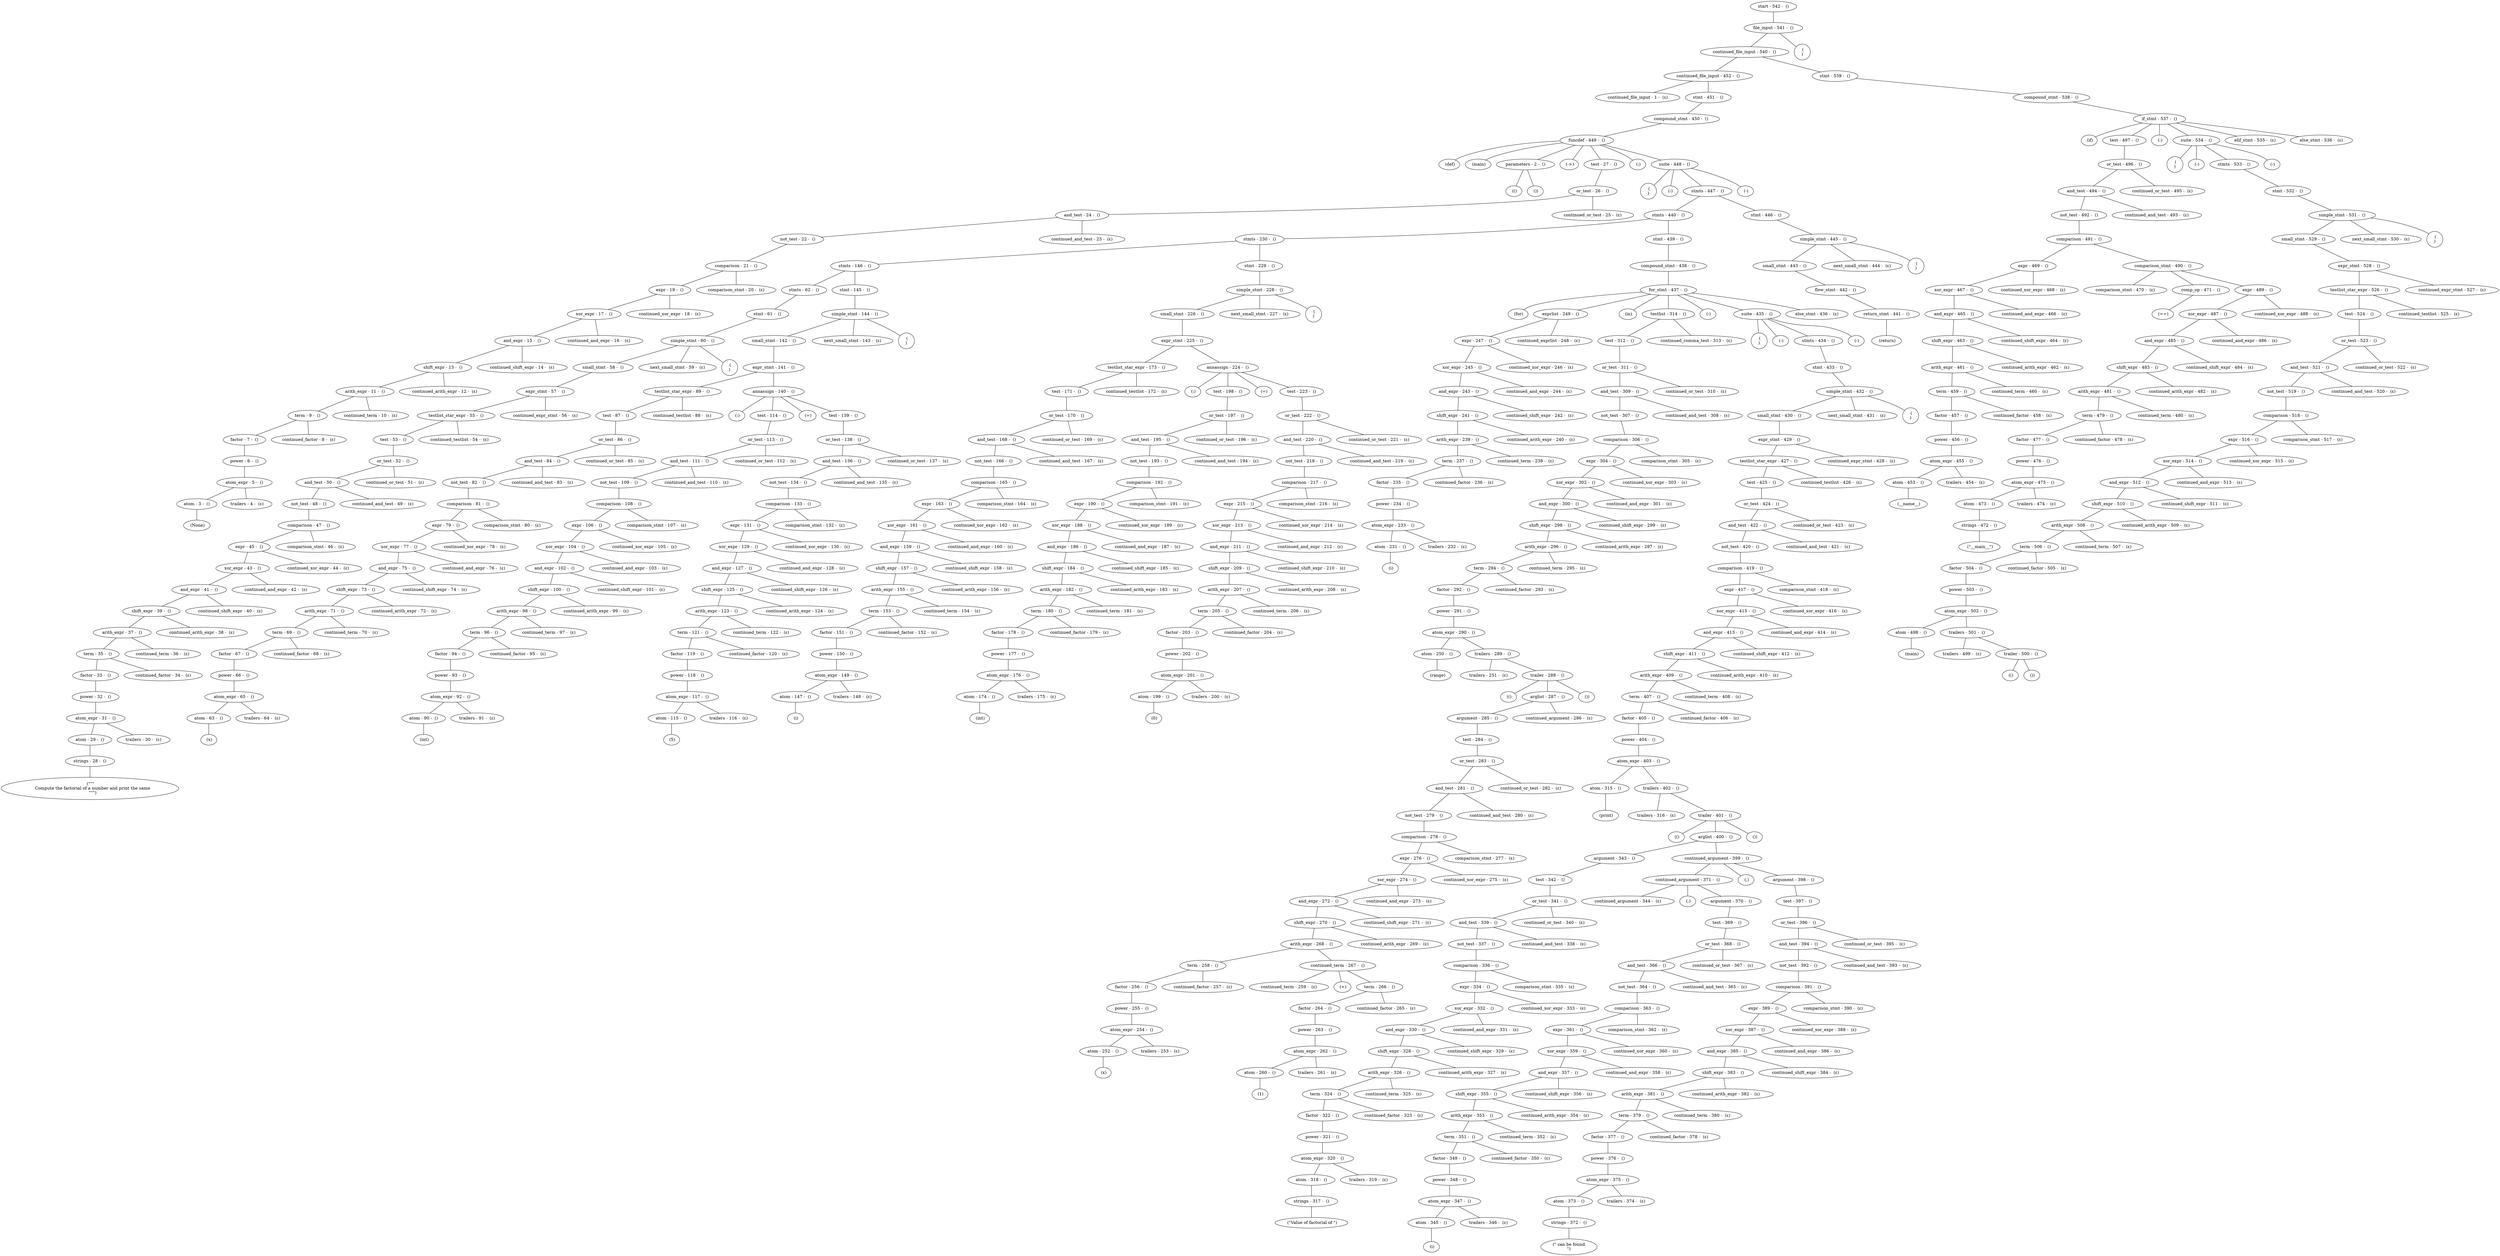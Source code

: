 Graph {
node1 [label="start - 542 -  ()"];
node2 [label="file_input - 541 -  ()"];
node3 [label="continued_file_input - 540 -  ()"];
node4 [label="continued_file_input - 452 -  ()"];
node5 [label="continued_file_input - 1 -  (ε)"];
node6 [label="stmt - 451 -  ()"];
node7 [label="compound_stmt - 450 -  ()"];
node8 [label="funcdef - 449 -  ()"];
node9 [label=" (def)"];
node10 [label=" (main)"];
node11 [label="parameters - 2 -  ()"];
node12 [label=" (()"];
node13 [label=" ())"];
node14 [label=" (->)"];
node15 [label="test - 27 -  ()"];
node16 [label="or_test - 26 -  ()"];
node17 [label="and_test - 24 -  ()"];
node18 [label="not_test - 22 -  ()"];
node19 [label="comparison - 21 -  ()"];
node20 [label="expr - 19 -  ()"];
node21 [label="xor_expr - 17 -  ()"];
node22 [label="and_expr - 15 -  ()"];
node23 [label="shift_expr - 13 -  ()"];
node24 [label="arith_expr - 11 -  ()"];
node25 [label="term - 9 -  ()"];
node26 [label="factor - 7 -  ()"];
node27 [label="power - 6 -  ()"];
node28 [label="atom_expr - 5 -  ()"];
node29 [label="atom - 3 -  ()"];
node30 [label=" (None)"];
node31 [label="trailers - 4 -  (ε)"];
node32 [label="continued_factor - 8 -  (ε)"];
node33 [label="continued_term - 10 -  (ε)"];
node34 [label="continued_arith_expr - 12 -  (ε)"];
node35 [label="continued_shift_expr - 14 -  (ε)"];
node36 [label="continued_and_expr - 16 -  (ε)"];
node37 [label="continued_xor_expr - 18 -  (ε)"];
node38 [label="comparison_stmt - 20 -  (ε)"];
node39 [label="continued_and_test - 23 -  (ε)"];
node40 [label="continued_or_test - 25 -  (ε)"];
node41 [label=" (:)"];
node42 [label="suite - 448 -  ()"];
node43 [label=" (
)"];
node44 [label=" (-)"];
node45 [label="stmts - 447 -  ()"];
node46 [label="stmts - 440 -  ()"];
node47 [label="stmts - 230 -  ()"];
node48 [label="stmts - 146 -  ()"];
node49 [label="stmts - 62 -  ()"];
node50 [label="stmt - 61 -  ()"];
node51 [label="simple_stmt - 60 -  ()"];
node52 [label="small_stmt - 58 -  ()"];
node53 [label="expr_stmt - 57 -  ()"];
node54 [label="testlist_star_expr - 55 -  ()"];
node55 [label="test - 53 -  ()"];
node56 [label="or_test - 52 -  ()"];
node57 [label="and_test - 50 -  ()"];
node58 [label="not_test - 48 -  ()"];
node59 [label="comparison - 47 -  ()"];
node60 [label="expr - 45 -  ()"];
node61 [label="xor_expr - 43 -  ()"];
node62 [label="and_expr - 41 -  ()"];
node63 [label="shift_expr - 39 -  ()"];
node64 [label="arith_expr - 37 -  ()"];
node65 [label="term - 35 -  ()"];
node66 [label="factor - 33 -  ()"];
node67 [label="power - 32 -  ()"];
node68 [label="atom_expr - 31 -  ()"];
node69 [label="atom - 29 -  ()"];
node70 [label="strings - 28 -  ()"];
node71 [label=" (&quot;&quot;&quot;
    Compute the factorial of a number and print the same
    &quot;&quot;&quot;)"];
node72 [label="trailers - 30 -  (ε)"];
node73 [label="continued_factor - 34 -  (ε)"];
node74 [label="continued_term - 36 -  (ε)"];
node75 [label="continued_arith_expr - 38 -  (ε)"];
node76 [label="continued_shift_expr - 40 -  (ε)"];
node77 [label="continued_and_expr - 42 -  (ε)"];
node78 [label="continued_xor_expr - 44 -  (ε)"];
node79 [label="comparison_stmt - 46 -  (ε)"];
node80 [label="continued_and_test - 49 -  (ε)"];
node81 [label="continued_or_test - 51 -  (ε)"];
node82 [label="continued_testlist - 54 -  (ε)"];
node83 [label="continued_expr_stmt - 56 -  (ε)"];
node84 [label="next_small_stmt - 59 -  (ε)"];
node85 [label=" (
)"];
node86 [label="stmt - 145 -  ()"];
node87 [label="simple_stmt - 144 -  ()"];
node88 [label="small_stmt - 142 -  ()"];
node89 [label="expr_stmt - 141 -  ()"];
node90 [label="testlist_star_expr - 89 -  ()"];
node91 [label="test - 87 -  ()"];
node92 [label="or_test - 86 -  ()"];
node93 [label="and_test - 84 -  ()"];
node94 [label="not_test - 82 -  ()"];
node95 [label="comparison - 81 -  ()"];
node96 [label="expr - 79 -  ()"];
node97 [label="xor_expr - 77 -  ()"];
node98 [label="and_expr - 75 -  ()"];
node99 [label="shift_expr - 73 -  ()"];
node100 [label="arith_expr - 71 -  ()"];
node101 [label="term - 69 -  ()"];
node102 [label="factor - 67 -  ()"];
node103 [label="power - 66 -  ()"];
node104 [label="atom_expr - 65 -  ()"];
node105 [label="atom - 63 -  ()"];
node106 [label=" (x)"];
node107 [label="trailers - 64 -  (ε)"];
node108 [label="continued_factor - 68 -  (ε)"];
node109 [label="continued_term - 70 -  (ε)"];
node110 [label="continued_arith_expr - 72 -  (ε)"];
node111 [label="continued_shift_expr - 74 -  (ε)"];
node112 [label="continued_and_expr - 76 -  (ε)"];
node113 [label="continued_xor_expr - 78 -  (ε)"];
node114 [label="comparison_stmt - 80 -  (ε)"];
node115 [label="continued_and_test - 83 -  (ε)"];
node116 [label="continued_or_test - 85 -  (ε)"];
node117 [label="continued_testlist - 88 -  (ε)"];
node118 [label="annassign - 140 -  ()"];
node119 [label=" (:)"];
node120 [label="test - 114 -  ()"];
node121 [label="or_test - 113 -  ()"];
node122 [label="and_test - 111 -  ()"];
node123 [label="not_test - 109 -  ()"];
node124 [label="comparison - 108 -  ()"];
node125 [label="expr - 106 -  ()"];
node126 [label="xor_expr - 104 -  ()"];
node127 [label="and_expr - 102 -  ()"];
node128 [label="shift_expr - 100 -  ()"];
node129 [label="arith_expr - 98 -  ()"];
node130 [label="term - 96 -  ()"];
node131 [label="factor - 94 -  ()"];
node132 [label="power - 93 -  ()"];
node133 [label="atom_expr - 92 -  ()"];
node134 [label="atom - 90 -  ()"];
node135 [label=" (int)"];
node136 [label="trailers - 91 -  (ε)"];
node137 [label="continued_factor - 95 -  (ε)"];
node138 [label="continued_term - 97 -  (ε)"];
node139 [label="continued_arith_expr - 99 -  (ε)"];
node140 [label="continued_shift_expr - 101 -  (ε)"];
node141 [label="continued_and_expr - 103 -  (ε)"];
node142 [label="continued_xor_expr - 105 -  (ε)"];
node143 [label="comparison_stmt - 107 -  (ε)"];
node144 [label="continued_and_test - 110 -  (ε)"];
node145 [label="continued_or_test - 112 -  (ε)"];
node146 [label=" (=)"];
node147 [label="test - 139 -  ()"];
node148 [label="or_test - 138 -  ()"];
node149 [label="and_test - 136 -  ()"];
node150 [label="not_test - 134 -  ()"];
node151 [label="comparison - 133 -  ()"];
node152 [label="expr - 131 -  ()"];
node153 [label="xor_expr - 129 -  ()"];
node154 [label="and_expr - 127 -  ()"];
node155 [label="shift_expr - 125 -  ()"];
node156 [label="arith_expr - 123 -  ()"];
node157 [label="term - 121 -  ()"];
node158 [label="factor - 119 -  ()"];
node159 [label="power - 118 -  ()"];
node160 [label="atom_expr - 117 -  ()"];
node161 [label="atom - 115 -  ()"];
node162 [label=" (5)"];
node163 [label="trailers - 116 -  (ε)"];
node164 [label="continued_factor - 120 -  (ε)"];
node165 [label="continued_term - 122 -  (ε)"];
node166 [label="continued_arith_expr - 124 -  (ε)"];
node167 [label="continued_shift_expr - 126 -  (ε)"];
node168 [label="continued_and_expr - 128 -  (ε)"];
node169 [label="continued_xor_expr - 130 -  (ε)"];
node170 [label="comparison_stmt - 132 -  (ε)"];
node171 [label="continued_and_test - 135 -  (ε)"];
node172 [label="continued_or_test - 137 -  (ε)"];
node173 [label="next_small_stmt - 143 -  (ε)"];
node174 [label=" (
)"];
node175 [label="stmt - 229 -  ()"];
node176 [label="simple_stmt - 228 -  ()"];
node177 [label="small_stmt - 226 -  ()"];
node178 [label="expr_stmt - 225 -  ()"];
node179 [label="testlist_star_expr - 173 -  ()"];
node180 [label="test - 171 -  ()"];
node181 [label="or_test - 170 -  ()"];
node182 [label="and_test - 168 -  ()"];
node183 [label="not_test - 166 -  ()"];
node184 [label="comparison - 165 -  ()"];
node185 [label="expr - 163 -  ()"];
node186 [label="xor_expr - 161 -  ()"];
node187 [label="and_expr - 159 -  ()"];
node188 [label="shift_expr - 157 -  ()"];
node189 [label="arith_expr - 155 -  ()"];
node190 [label="term - 153 -  ()"];
node191 [label="factor - 151 -  ()"];
node192 [label="power - 150 -  ()"];
node193 [label="atom_expr - 149 -  ()"];
node194 [label="atom - 147 -  ()"];
node195 [label=" (i)"];
node196 [label="trailers - 148 -  (ε)"];
node197 [label="continued_factor - 152 -  (ε)"];
node198 [label="continued_term - 154 -  (ε)"];
node199 [label="continued_arith_expr - 156 -  (ε)"];
node200 [label="continued_shift_expr - 158 -  (ε)"];
node201 [label="continued_and_expr - 160 -  (ε)"];
node202 [label="continued_xor_expr - 162 -  (ε)"];
node203 [label="comparison_stmt - 164 -  (ε)"];
node204 [label="continued_and_test - 167 -  (ε)"];
node205 [label="continued_or_test - 169 -  (ε)"];
node206 [label="continued_testlist - 172 -  (ε)"];
node207 [label="annassign - 224 -  ()"];
node208 [label=" (:)"];
node209 [label="test - 198 -  ()"];
node210 [label="or_test - 197 -  ()"];
node211 [label="and_test - 195 -  ()"];
node212 [label="not_test - 193 -  ()"];
node213 [label="comparison - 192 -  ()"];
node214 [label="expr - 190 -  ()"];
node215 [label="xor_expr - 188 -  ()"];
node216 [label="and_expr - 186 -  ()"];
node217 [label="shift_expr - 184 -  ()"];
node218 [label="arith_expr - 182 -  ()"];
node219 [label="term - 180 -  ()"];
node220 [label="factor - 178 -  ()"];
node221 [label="power - 177 -  ()"];
node222 [label="atom_expr - 176 -  ()"];
node223 [label="atom - 174 -  ()"];
node224 [label=" (int)"];
node225 [label="trailers - 175 -  (ε)"];
node226 [label="continued_factor - 179 -  (ε)"];
node227 [label="continued_term - 181 -  (ε)"];
node228 [label="continued_arith_expr - 183 -  (ε)"];
node229 [label="continued_shift_expr - 185 -  (ε)"];
node230 [label="continued_and_expr - 187 -  (ε)"];
node231 [label="continued_xor_expr - 189 -  (ε)"];
node232 [label="comparison_stmt - 191 -  (ε)"];
node233 [label="continued_and_test - 194 -  (ε)"];
node234 [label="continued_or_test - 196 -  (ε)"];
node235 [label=" (=)"];
node236 [label="test - 223 -  ()"];
node237 [label="or_test - 222 -  ()"];
node238 [label="and_test - 220 -  ()"];
node239 [label="not_test - 218 -  ()"];
node240 [label="comparison - 217 -  ()"];
node241 [label="expr - 215 -  ()"];
node242 [label="xor_expr - 213 -  ()"];
node243 [label="and_expr - 211 -  ()"];
node244 [label="shift_expr - 209 -  ()"];
node245 [label="arith_expr - 207 -  ()"];
node246 [label="term - 205 -  ()"];
node247 [label="factor - 203 -  ()"];
node248 [label="power - 202 -  ()"];
node249 [label="atom_expr - 201 -  ()"];
node250 [label="atom - 199 -  ()"];
node251 [label=" (0)"];
node252 [label="trailers - 200 -  (ε)"];
node253 [label="continued_factor - 204 -  (ε)"];
node254 [label="continued_term - 206 -  (ε)"];
node255 [label="continued_arith_expr - 208 -  (ε)"];
node256 [label="continued_shift_expr - 210 -  (ε)"];
node257 [label="continued_and_expr - 212 -  (ε)"];
node258 [label="continued_xor_expr - 214 -  (ε)"];
node259 [label="comparison_stmt - 216 -  (ε)"];
node260 [label="continued_and_test - 219 -  (ε)"];
node261 [label="continued_or_test - 221 -  (ε)"];
node262 [label="next_small_stmt - 227 -  (ε)"];
node263 [label=" (
)"];
node264 [label="stmt - 439 -  ()"];
node265 [label="compound_stmt - 438 -  ()"];
node266 [label="for_stmt - 437 -  ()"];
node267 [label=" (for)"];
node268 [label="exprlist - 249 -  ()"];
node269 [label="expr - 247 -  ()"];
node270 [label="xor_expr - 245 -  ()"];
node271 [label="and_expr - 243 -  ()"];
node272 [label="shift_expr - 241 -  ()"];
node273 [label="arith_expr - 239 -  ()"];
node274 [label="term - 237 -  ()"];
node275 [label="factor - 235 -  ()"];
node276 [label="power - 234 -  ()"];
node277 [label="atom_expr - 233 -  ()"];
node278 [label="atom - 231 -  ()"];
node279 [label=" (i)"];
node280 [label="trailers - 232 -  (ε)"];
node281 [label="continued_factor - 236 -  (ε)"];
node282 [label="continued_term - 238 -  (ε)"];
node283 [label="continued_arith_expr - 240 -  (ε)"];
node284 [label="continued_shift_expr - 242 -  (ε)"];
node285 [label="continued_and_expr - 244 -  (ε)"];
node286 [label="continued_xor_expr - 246 -  (ε)"];
node287 [label="continued_exprlist - 248 -  (ε)"];
node288 [label=" (in)"];
node289 [label="testlist - 314 -  ()"];
node290 [label="test - 312 -  ()"];
node291 [label="or_test - 311 -  ()"];
node292 [label="and_test - 309 -  ()"];
node293 [label="not_test - 307 -  ()"];
node294 [label="comparison - 306 -  ()"];
node295 [label="expr - 304 -  ()"];
node296 [label="xor_expr - 302 -  ()"];
node297 [label="and_expr - 300 -  ()"];
node298 [label="shift_expr - 298 -  ()"];
node299 [label="arith_expr - 296 -  ()"];
node300 [label="term - 294 -  ()"];
node301 [label="factor - 292 -  ()"];
node302 [label="power - 291 -  ()"];
node303 [label="atom_expr - 290 -  ()"];
node304 [label="atom - 250 -  ()"];
node305 [label=" (range)"];
node306 [label="trailers - 289 -  ()"];
node307 [label="trailers - 251 -  (ε)"];
node308 [label="trailer - 288 -  ()"];
node309 [label=" (()"];
node310 [label="arglist - 287 -  ()"];
node311 [label="argument - 285 -  ()"];
node312 [label="test - 284 -  ()"];
node313 [label="or_test - 283 -  ()"];
node314 [label="and_test - 281 -  ()"];
node315 [label="not_test - 279 -  ()"];
node316 [label="comparison - 278 -  ()"];
node317 [label="expr - 276 -  ()"];
node318 [label="xor_expr - 274 -  ()"];
node319 [label="and_expr - 272 -  ()"];
node320 [label="shift_expr - 270 -  ()"];
node321 [label="arith_expr - 268 -  ()"];
node322 [label="term - 258 -  ()"];
node323 [label="factor - 256 -  ()"];
node324 [label="power - 255 -  ()"];
node325 [label="atom_expr - 254 -  ()"];
node326 [label="atom - 252 -  ()"];
node327 [label=" (x)"];
node328 [label="trailers - 253 -  (ε)"];
node329 [label="continued_factor - 257 -  (ε)"];
node330 [label="continued_term - 267 -  ()"];
node331 [label="continued_term - 259 -  (ε)"];
node332 [label=" (+)"];
node333 [label="term - 266 -  ()"];
node334 [label="factor - 264 -  ()"];
node335 [label="power - 263 -  ()"];
node336 [label="atom_expr - 262 -  ()"];
node337 [label="atom - 260 -  ()"];
node338 [label=" (1)"];
node339 [label="trailers - 261 -  (ε)"];
node340 [label="continued_factor - 265 -  (ε)"];
node341 [label="continued_arith_expr - 269 -  (ε)"];
node342 [label="continued_shift_expr - 271 -  (ε)"];
node343 [label="continued_and_expr - 273 -  (ε)"];
node344 [label="continued_xor_expr - 275 -  (ε)"];
node345 [label="comparison_stmt - 277 -  (ε)"];
node346 [label="continued_and_test - 280 -  (ε)"];
node347 [label="continued_or_test - 282 -  (ε)"];
node348 [label="continued_argument - 286 -  (ε)"];
node349 [label=" ())"];
node350 [label="continued_factor - 293 -  (ε)"];
node351 [label="continued_term - 295 -  (ε)"];
node352 [label="continued_arith_expr - 297 -  (ε)"];
node353 [label="continued_shift_expr - 299 -  (ε)"];
node354 [label="continued_and_expr - 301 -  (ε)"];
node355 [label="continued_xor_expr - 303 -  (ε)"];
node356 [label="comparison_stmt - 305 -  (ε)"];
node357 [label="continued_and_test - 308 -  (ε)"];
node358 [label="continued_or_test - 310 -  (ε)"];
node359 [label="continued_comma_test - 313 -  (ε)"];
node360 [label=" (:)"];
node361 [label="suite - 435 -  ()"];
node362 [label=" (
)"];
node363 [label=" (-)"];
node364 [label="stmts - 434 -  ()"];
node365 [label="stmt - 433 -  ()"];
node366 [label="simple_stmt - 432 -  ()"];
node367 [label="small_stmt - 430 -  ()"];
node368 [label="expr_stmt - 429 -  ()"];
node369 [label="testlist_star_expr - 427 -  ()"];
node370 [label="test - 425 -  ()"];
node371 [label="or_test - 424 -  ()"];
node372 [label="and_test - 422 -  ()"];
node373 [label="not_test - 420 -  ()"];
node374 [label="comparison - 419 -  ()"];
node375 [label="expr - 417 -  ()"];
node376 [label="xor_expr - 415 -  ()"];
node377 [label="and_expr - 413 -  ()"];
node378 [label="shift_expr - 411 -  ()"];
node379 [label="arith_expr - 409 -  ()"];
node380 [label="term - 407 -  ()"];
node381 [label="factor - 405 -  ()"];
node382 [label="power - 404 -  ()"];
node383 [label="atom_expr - 403 -  ()"];
node384 [label="atom - 315 -  ()"];
node385 [label=" (print)"];
node386 [label="trailers - 402 -  ()"];
node387 [label="trailers - 316 -  (ε)"];
node388 [label="trailer - 401 -  ()"];
node389 [label=" (()"];
node390 [label="arglist - 400 -  ()"];
node391 [label="argument - 343 -  ()"];
node392 [label="test - 342 -  ()"];
node393 [label="or_test - 341 -  ()"];
node394 [label="and_test - 339 -  ()"];
node395 [label="not_test - 337 -  ()"];
node396 [label="comparison - 336 -  ()"];
node397 [label="expr - 334 -  ()"];
node398 [label="xor_expr - 332 -  ()"];
node399 [label="and_expr - 330 -  ()"];
node400 [label="shift_expr - 328 -  ()"];
node401 [label="arith_expr - 326 -  ()"];
node402 [label="term - 324 -  ()"];
node403 [label="factor - 322 -  ()"];
node404 [label="power - 321 -  ()"];
node405 [label="atom_expr - 320 -  ()"];
node406 [label="atom - 318 -  ()"];
node407 [label="strings - 317 -  ()"];
node408 [label=" (&quot;Value of factorial of &quot;)"];
node409 [label="trailers - 319 -  (ε)"];
node410 [label="continued_factor - 323 -  (ε)"];
node411 [label="continued_term - 325 -  (ε)"];
node412 [label="continued_arith_expr - 327 -  (ε)"];
node413 [label="continued_shift_expr - 329 -  (ε)"];
node414 [label="continued_and_expr - 331 -  (ε)"];
node415 [label="continued_xor_expr - 333 -  (ε)"];
node416 [label="comparison_stmt - 335 -  (ε)"];
node417 [label="continued_and_test - 338 -  (ε)"];
node418 [label="continued_or_test - 340 -  (ε)"];
node419 [label="continued_argument - 399 -  ()"];
node420 [label="continued_argument - 371 -  ()"];
node421 [label="continued_argument - 344 -  (ε)"];
node422 [label=" (,)"];
node423 [label="argument - 370 -  ()"];
node424 [label="test - 369 -  ()"];
node425 [label="or_test - 368 -  ()"];
node426 [label="and_test - 366 -  ()"];
node427 [label="not_test - 364 -  ()"];
node428 [label="comparison - 363 -  ()"];
node429 [label="expr - 361 -  ()"];
node430 [label="xor_expr - 359 -  ()"];
node431 [label="and_expr - 357 -  ()"];
node432 [label="shift_expr - 355 -  ()"];
node433 [label="arith_expr - 353 -  ()"];
node434 [label="term - 351 -  ()"];
node435 [label="factor - 349 -  ()"];
node436 [label="power - 348 -  ()"];
node437 [label="atom_expr - 347 -  ()"];
node438 [label="atom - 345 -  ()"];
node439 [label=" (i)"];
node440 [label="trailers - 346 -  (ε)"];
node441 [label="continued_factor - 350 -  (ε)"];
node442 [label="continued_term - 352 -  (ε)"];
node443 [label="continued_arith_expr - 354 -  (ε)"];
node444 [label="continued_shift_expr - 356 -  (ε)"];
node445 [label="continued_and_expr - 358 -  (ε)"];
node446 [label="continued_xor_expr - 360 -  (ε)"];
node447 [label="comparison_stmt - 362 -  (ε)"];
node448 [label="continued_and_test - 365 -  (ε)"];
node449 [label="continued_or_test - 367 -  (ε)"];
node450 [label=" (,)"];
node451 [label="argument - 398 -  ()"];
node452 [label="test - 397 -  ()"];
node453 [label="or_test - 396 -  ()"];
node454 [label="and_test - 394 -  ()"];
node455 [label="not_test - 392 -  ()"];
node456 [label="comparison - 391 -  ()"];
node457 [label="expr - 389 -  ()"];
node458 [label="xor_expr - 387 -  ()"];
node459 [label="and_expr - 385 -  ()"];
node460 [label="shift_expr - 383 -  ()"];
node461 [label="arith_expr - 381 -  ()"];
node462 [label="term - 379 -  ()"];
node463 [label="factor - 377 -  ()"];
node464 [label="power - 376 -  ()"];
node465 [label="atom_expr - 375 -  ()"];
node466 [label="atom - 373 -  ()"];
node467 [label="strings - 372 -  ()"];
node468 [label=" (&quot; can be found.\n&quot;)"];
node469 [label="trailers - 374 -  (ε)"];
node470 [label="continued_factor - 378 -  (ε)"];
node471 [label="continued_term - 380 -  (ε)"];
node472 [label="continued_arith_expr - 382 -  (ε)"];
node473 [label="continued_shift_expr - 384 -  (ε)"];
node474 [label="continued_and_expr - 386 -  (ε)"];
node475 [label="continued_xor_expr - 388 -  (ε)"];
node476 [label="comparison_stmt - 390 -  (ε)"];
node477 [label="continued_and_test - 393 -  (ε)"];
node478 [label="continued_or_test - 395 -  (ε)"];
node479 [label=" ())"];
node480 [label="continued_factor - 406 -  (ε)"];
node481 [label="continued_term - 408 -  (ε)"];
node482 [label="continued_arith_expr - 410 -  (ε)"];
node483 [label="continued_shift_expr - 412 -  (ε)"];
node484 [label="continued_and_expr - 414 -  (ε)"];
node485 [label="continued_xor_expr - 416 -  (ε)"];
node486 [label="comparison_stmt - 418 -  (ε)"];
node487 [label="continued_and_test - 421 -  (ε)"];
node488 [label="continued_or_test - 423 -  (ε)"];
node489 [label="continued_testlist - 426 -  (ε)"];
node490 [label="continued_expr_stmt - 428 -  (ε)"];
node491 [label="next_small_stmt - 431 -  (ε)"];
node492 [label=" (
)"];
node493 [label=" (-)"];
node494 [label="else_stmt - 436 -  (ε)"];
node495 [label="stmt - 446 -  ()"];
node496 [label="simple_stmt - 445 -  ()"];
node497 [label="small_stmt - 443 -  ()"];
node498 [label="flow_stmt - 442 -  ()"];
node499 [label="return_stmt - 441 -  ()"];
node500 [label=" (return)"];
node501 [label="next_small_stmt - 444 -  (ε)"];
node502 [label=" (
)"];
node503 [label=" (-)"];
node504 [label="stmt - 539 -  ()"];
node505 [label="compound_stmt - 538 -  ()"];
node506 [label="if_stmt - 537 -  ()"];
node507 [label=" (if)"];
node508 [label="test - 497 -  ()"];
node509 [label="or_test - 496 -  ()"];
node510 [label="and_test - 494 -  ()"];
node511 [label="not_test - 492 -  ()"];
node512 [label="comparison - 491 -  ()"];
node513 [label="expr - 469 -  ()"];
node514 [label="xor_expr - 467 -  ()"];
node515 [label="and_expr - 465 -  ()"];
node516 [label="shift_expr - 463 -  ()"];
node517 [label="arith_expr - 461 -  ()"];
node518 [label="term - 459 -  ()"];
node519 [label="factor - 457 -  ()"];
node520 [label="power - 456 -  ()"];
node521 [label="atom_expr - 455 -  ()"];
node522 [label="atom - 453 -  ()"];
node523 [label=" (__name__)"];
node524 [label="trailers - 454 -  (ε)"];
node525 [label="continued_factor - 458 -  (ε)"];
node526 [label="continued_term - 460 -  (ε)"];
node527 [label="continued_arith_expr - 462 -  (ε)"];
node528 [label="continued_shift_expr - 464 -  (ε)"];
node529 [label="continued_and_expr - 466 -  (ε)"];
node530 [label="continued_xor_expr - 468 -  (ε)"];
node531 [label="comparison_stmt - 490 -  ()"];
node532 [label="comparison_stmt - 470 -  (ε)"];
node533 [label="comp_op - 471 -  ()"];
node534 [label=" (==)"];
node535 [label="expr - 489 -  ()"];
node536 [label="xor_expr - 487 -  ()"];
node537 [label="and_expr - 485 -  ()"];
node538 [label="shift_expr - 483 -  ()"];
node539 [label="arith_expr - 481 -  ()"];
node540 [label="term - 479 -  ()"];
node541 [label="factor - 477 -  ()"];
node542 [label="power - 476 -  ()"];
node543 [label="atom_expr - 475 -  ()"];
node544 [label="atom - 473 -  ()"];
node545 [label="strings - 472 -  ()"];
node546 [label=" (&quot;__main__&quot;)"];
node547 [label="trailers - 474 -  (ε)"];
node548 [label="continued_factor - 478 -  (ε)"];
node549 [label="continued_term - 480 -  (ε)"];
node550 [label="continued_arith_expr - 482 -  (ε)"];
node551 [label="continued_shift_expr - 484 -  (ε)"];
node552 [label="continued_and_expr - 486 -  (ε)"];
node553 [label="continued_xor_expr - 488 -  (ε)"];
node554 [label="continued_and_test - 493 -  (ε)"];
node555 [label="continued_or_test - 495 -  (ε)"];
node556 [label=" (:)"];
node557 [label="suite - 534 -  ()"];
node558 [label=" (
)"];
node559 [label=" (-)"];
node560 [label="stmts - 533 -  ()"];
node561 [label="stmt - 532 -  ()"];
node562 [label="simple_stmt - 531 -  ()"];
node563 [label="small_stmt - 529 -  ()"];
node564 [label="expr_stmt - 528 -  ()"];
node565 [label="testlist_star_expr - 526 -  ()"];
node566 [label="test - 524 -  ()"];
node567 [label="or_test - 523 -  ()"];
node568 [label="and_test - 521 -  ()"];
node569 [label="not_test - 519 -  ()"];
node570 [label="comparison - 518 -  ()"];
node571 [label="expr - 516 -  ()"];
node572 [label="xor_expr - 514 -  ()"];
node573 [label="and_expr - 512 -  ()"];
node574 [label="shift_expr - 510 -  ()"];
node575 [label="arith_expr - 508 -  ()"];
node576 [label="term - 506 -  ()"];
node577 [label="factor - 504 -  ()"];
node578 [label="power - 503 -  ()"];
node579 [label="atom_expr - 502 -  ()"];
node580 [label="atom - 498 -  ()"];
node581 [label=" (main)"];
node582 [label="trailers - 501 -  ()"];
node583 [label="trailers - 499 -  (ε)"];
node584 [label="trailer - 500 -  ()"];
node585 [label=" (()"];
node586 [label=" ())"];
node587 [label="continued_factor - 505 -  (ε)"];
node588 [label="continued_term - 507 -  (ε)"];
node589 [label="continued_arith_expr - 509 -  (ε)"];
node590 [label="continued_shift_expr - 511 -  (ε)"];
node591 [label="continued_and_expr - 513 -  (ε)"];
node592 [label="continued_xor_expr - 515 -  (ε)"];
node593 [label="comparison_stmt - 517 -  (ε)"];
node594 [label="continued_and_test - 520 -  (ε)"];
node595 [label="continued_or_test - 522 -  (ε)"];
node596 [label="continued_testlist - 525 -  (ε)"];
node597 [label="continued_expr_stmt - 527 -  (ε)"];
node598 [label="next_small_stmt - 530 -  (ε)"];
node599 [label=" (
)"];
node600 [label=" (-)"];
node601 [label="elif_stmt - 535 -  (ε)"];
node602 [label="else_stmt - 536 -  (ε)"];
node603 [label=" (
)"];

node1 -- node2;
node2 -- node3;
node3 -- node4;
node4 -- node5;
node4 -- node6;
node6 -- node7;
node7 -- node8;
node8 -- node9;
node8 -- node10;
node8 -- node11;
node11 -- node12;
node11 -- node13;
node8 -- node14;
node8 -- node15;
node15 -- node16;
node16 -- node17;
node17 -- node18;
node18 -- node19;
node19 -- node20;
node20 -- node21;
node21 -- node22;
node22 -- node23;
node23 -- node24;
node24 -- node25;
node25 -- node26;
node26 -- node27;
node27 -- node28;
node28 -- node29;
node29 -- node30;
node28 -- node31;
node25 -- node32;
node24 -- node33;
node23 -- node34;
node22 -- node35;
node21 -- node36;
node20 -- node37;
node19 -- node38;
node17 -- node39;
node16 -- node40;
node8 -- node41;
node8 -- node42;
node42 -- node43;
node42 -- node44;
node42 -- node45;
node45 -- node46;
node46 -- node47;
node47 -- node48;
node48 -- node49;
node49 -- node50;
node50 -- node51;
node51 -- node52;
node52 -- node53;
node53 -- node54;
node54 -- node55;
node55 -- node56;
node56 -- node57;
node57 -- node58;
node58 -- node59;
node59 -- node60;
node60 -- node61;
node61 -- node62;
node62 -- node63;
node63 -- node64;
node64 -- node65;
node65 -- node66;
node66 -- node67;
node67 -- node68;
node68 -- node69;
node69 -- node70;
node70 -- node71;
node68 -- node72;
node65 -- node73;
node64 -- node74;
node63 -- node75;
node62 -- node76;
node61 -- node77;
node60 -- node78;
node59 -- node79;
node57 -- node80;
node56 -- node81;
node54 -- node82;
node53 -- node83;
node51 -- node84;
node51 -- node85;
node48 -- node86;
node86 -- node87;
node87 -- node88;
node88 -- node89;
node89 -- node90;
node90 -- node91;
node91 -- node92;
node92 -- node93;
node93 -- node94;
node94 -- node95;
node95 -- node96;
node96 -- node97;
node97 -- node98;
node98 -- node99;
node99 -- node100;
node100 -- node101;
node101 -- node102;
node102 -- node103;
node103 -- node104;
node104 -- node105;
node105 -- node106;
node104 -- node107;
node101 -- node108;
node100 -- node109;
node99 -- node110;
node98 -- node111;
node97 -- node112;
node96 -- node113;
node95 -- node114;
node93 -- node115;
node92 -- node116;
node90 -- node117;
node89 -- node118;
node118 -- node119;
node118 -- node120;
node120 -- node121;
node121 -- node122;
node122 -- node123;
node123 -- node124;
node124 -- node125;
node125 -- node126;
node126 -- node127;
node127 -- node128;
node128 -- node129;
node129 -- node130;
node130 -- node131;
node131 -- node132;
node132 -- node133;
node133 -- node134;
node134 -- node135;
node133 -- node136;
node130 -- node137;
node129 -- node138;
node128 -- node139;
node127 -- node140;
node126 -- node141;
node125 -- node142;
node124 -- node143;
node122 -- node144;
node121 -- node145;
node118 -- node146;
node118 -- node147;
node147 -- node148;
node148 -- node149;
node149 -- node150;
node150 -- node151;
node151 -- node152;
node152 -- node153;
node153 -- node154;
node154 -- node155;
node155 -- node156;
node156 -- node157;
node157 -- node158;
node158 -- node159;
node159 -- node160;
node160 -- node161;
node161 -- node162;
node160 -- node163;
node157 -- node164;
node156 -- node165;
node155 -- node166;
node154 -- node167;
node153 -- node168;
node152 -- node169;
node151 -- node170;
node149 -- node171;
node148 -- node172;
node87 -- node173;
node87 -- node174;
node47 -- node175;
node175 -- node176;
node176 -- node177;
node177 -- node178;
node178 -- node179;
node179 -- node180;
node180 -- node181;
node181 -- node182;
node182 -- node183;
node183 -- node184;
node184 -- node185;
node185 -- node186;
node186 -- node187;
node187 -- node188;
node188 -- node189;
node189 -- node190;
node190 -- node191;
node191 -- node192;
node192 -- node193;
node193 -- node194;
node194 -- node195;
node193 -- node196;
node190 -- node197;
node189 -- node198;
node188 -- node199;
node187 -- node200;
node186 -- node201;
node185 -- node202;
node184 -- node203;
node182 -- node204;
node181 -- node205;
node179 -- node206;
node178 -- node207;
node207 -- node208;
node207 -- node209;
node209 -- node210;
node210 -- node211;
node211 -- node212;
node212 -- node213;
node213 -- node214;
node214 -- node215;
node215 -- node216;
node216 -- node217;
node217 -- node218;
node218 -- node219;
node219 -- node220;
node220 -- node221;
node221 -- node222;
node222 -- node223;
node223 -- node224;
node222 -- node225;
node219 -- node226;
node218 -- node227;
node217 -- node228;
node216 -- node229;
node215 -- node230;
node214 -- node231;
node213 -- node232;
node211 -- node233;
node210 -- node234;
node207 -- node235;
node207 -- node236;
node236 -- node237;
node237 -- node238;
node238 -- node239;
node239 -- node240;
node240 -- node241;
node241 -- node242;
node242 -- node243;
node243 -- node244;
node244 -- node245;
node245 -- node246;
node246 -- node247;
node247 -- node248;
node248 -- node249;
node249 -- node250;
node250 -- node251;
node249 -- node252;
node246 -- node253;
node245 -- node254;
node244 -- node255;
node243 -- node256;
node242 -- node257;
node241 -- node258;
node240 -- node259;
node238 -- node260;
node237 -- node261;
node176 -- node262;
node176 -- node263;
node46 -- node264;
node264 -- node265;
node265 -- node266;
node266 -- node267;
node266 -- node268;
node268 -- node269;
node269 -- node270;
node270 -- node271;
node271 -- node272;
node272 -- node273;
node273 -- node274;
node274 -- node275;
node275 -- node276;
node276 -- node277;
node277 -- node278;
node278 -- node279;
node277 -- node280;
node274 -- node281;
node273 -- node282;
node272 -- node283;
node271 -- node284;
node270 -- node285;
node269 -- node286;
node268 -- node287;
node266 -- node288;
node266 -- node289;
node289 -- node290;
node290 -- node291;
node291 -- node292;
node292 -- node293;
node293 -- node294;
node294 -- node295;
node295 -- node296;
node296 -- node297;
node297 -- node298;
node298 -- node299;
node299 -- node300;
node300 -- node301;
node301 -- node302;
node302 -- node303;
node303 -- node304;
node304 -- node305;
node303 -- node306;
node306 -- node307;
node306 -- node308;
node308 -- node309;
node308 -- node310;
node310 -- node311;
node311 -- node312;
node312 -- node313;
node313 -- node314;
node314 -- node315;
node315 -- node316;
node316 -- node317;
node317 -- node318;
node318 -- node319;
node319 -- node320;
node320 -- node321;
node321 -- node322;
node322 -- node323;
node323 -- node324;
node324 -- node325;
node325 -- node326;
node326 -- node327;
node325 -- node328;
node322 -- node329;
node321 -- node330;
node330 -- node331;
node330 -- node332;
node330 -- node333;
node333 -- node334;
node334 -- node335;
node335 -- node336;
node336 -- node337;
node337 -- node338;
node336 -- node339;
node333 -- node340;
node320 -- node341;
node319 -- node342;
node318 -- node343;
node317 -- node344;
node316 -- node345;
node314 -- node346;
node313 -- node347;
node310 -- node348;
node308 -- node349;
node300 -- node350;
node299 -- node351;
node298 -- node352;
node297 -- node353;
node296 -- node354;
node295 -- node355;
node294 -- node356;
node292 -- node357;
node291 -- node358;
node289 -- node359;
node266 -- node360;
node266 -- node361;
node361 -- node362;
node361 -- node363;
node361 -- node364;
node364 -- node365;
node365 -- node366;
node366 -- node367;
node367 -- node368;
node368 -- node369;
node369 -- node370;
node370 -- node371;
node371 -- node372;
node372 -- node373;
node373 -- node374;
node374 -- node375;
node375 -- node376;
node376 -- node377;
node377 -- node378;
node378 -- node379;
node379 -- node380;
node380 -- node381;
node381 -- node382;
node382 -- node383;
node383 -- node384;
node384 -- node385;
node383 -- node386;
node386 -- node387;
node386 -- node388;
node388 -- node389;
node388 -- node390;
node390 -- node391;
node391 -- node392;
node392 -- node393;
node393 -- node394;
node394 -- node395;
node395 -- node396;
node396 -- node397;
node397 -- node398;
node398 -- node399;
node399 -- node400;
node400 -- node401;
node401 -- node402;
node402 -- node403;
node403 -- node404;
node404 -- node405;
node405 -- node406;
node406 -- node407;
node407 -- node408;
node405 -- node409;
node402 -- node410;
node401 -- node411;
node400 -- node412;
node399 -- node413;
node398 -- node414;
node397 -- node415;
node396 -- node416;
node394 -- node417;
node393 -- node418;
node390 -- node419;
node419 -- node420;
node420 -- node421;
node420 -- node422;
node420 -- node423;
node423 -- node424;
node424 -- node425;
node425 -- node426;
node426 -- node427;
node427 -- node428;
node428 -- node429;
node429 -- node430;
node430 -- node431;
node431 -- node432;
node432 -- node433;
node433 -- node434;
node434 -- node435;
node435 -- node436;
node436 -- node437;
node437 -- node438;
node438 -- node439;
node437 -- node440;
node434 -- node441;
node433 -- node442;
node432 -- node443;
node431 -- node444;
node430 -- node445;
node429 -- node446;
node428 -- node447;
node426 -- node448;
node425 -- node449;
node419 -- node450;
node419 -- node451;
node451 -- node452;
node452 -- node453;
node453 -- node454;
node454 -- node455;
node455 -- node456;
node456 -- node457;
node457 -- node458;
node458 -- node459;
node459 -- node460;
node460 -- node461;
node461 -- node462;
node462 -- node463;
node463 -- node464;
node464 -- node465;
node465 -- node466;
node466 -- node467;
node467 -- node468;
node465 -- node469;
node462 -- node470;
node461 -- node471;
node460 -- node472;
node459 -- node473;
node458 -- node474;
node457 -- node475;
node456 -- node476;
node454 -- node477;
node453 -- node478;
node388 -- node479;
node380 -- node480;
node379 -- node481;
node378 -- node482;
node377 -- node483;
node376 -- node484;
node375 -- node485;
node374 -- node486;
node372 -- node487;
node371 -- node488;
node369 -- node489;
node368 -- node490;
node366 -- node491;
node366 -- node492;
node361 -- node493;
node266 -- node494;
node45 -- node495;
node495 -- node496;
node496 -- node497;
node497 -- node498;
node498 -- node499;
node499 -- node500;
node496 -- node501;
node496 -- node502;
node42 -- node503;
node3 -- node504;
node504 -- node505;
node505 -- node506;
node506 -- node507;
node506 -- node508;
node508 -- node509;
node509 -- node510;
node510 -- node511;
node511 -- node512;
node512 -- node513;
node513 -- node514;
node514 -- node515;
node515 -- node516;
node516 -- node517;
node517 -- node518;
node518 -- node519;
node519 -- node520;
node520 -- node521;
node521 -- node522;
node522 -- node523;
node521 -- node524;
node518 -- node525;
node517 -- node526;
node516 -- node527;
node515 -- node528;
node514 -- node529;
node513 -- node530;
node512 -- node531;
node531 -- node532;
node531 -- node533;
node533 -- node534;
node531 -- node535;
node535 -- node536;
node536 -- node537;
node537 -- node538;
node538 -- node539;
node539 -- node540;
node540 -- node541;
node541 -- node542;
node542 -- node543;
node543 -- node544;
node544 -- node545;
node545 -- node546;
node543 -- node547;
node540 -- node548;
node539 -- node549;
node538 -- node550;
node537 -- node551;
node536 -- node552;
node535 -- node553;
node510 -- node554;
node509 -- node555;
node506 -- node556;
node506 -- node557;
node557 -- node558;
node557 -- node559;
node557 -- node560;
node560 -- node561;
node561 -- node562;
node562 -- node563;
node563 -- node564;
node564 -- node565;
node565 -- node566;
node566 -- node567;
node567 -- node568;
node568 -- node569;
node569 -- node570;
node570 -- node571;
node571 -- node572;
node572 -- node573;
node573 -- node574;
node574 -- node575;
node575 -- node576;
node576 -- node577;
node577 -- node578;
node578 -- node579;
node579 -- node580;
node580 -- node581;
node579 -- node582;
node582 -- node583;
node582 -- node584;
node584 -- node585;
node584 -- node586;
node576 -- node587;
node575 -- node588;
node574 -- node589;
node573 -- node590;
node572 -- node591;
node571 -- node592;
node570 -- node593;
node568 -- node594;
node567 -- node595;
node565 -- node596;
node564 -- node597;
node562 -- node598;
node562 -- node599;
node557 -- node600;
node506 -- node601;
node506 -- node602;
node2 -- node603;

}
